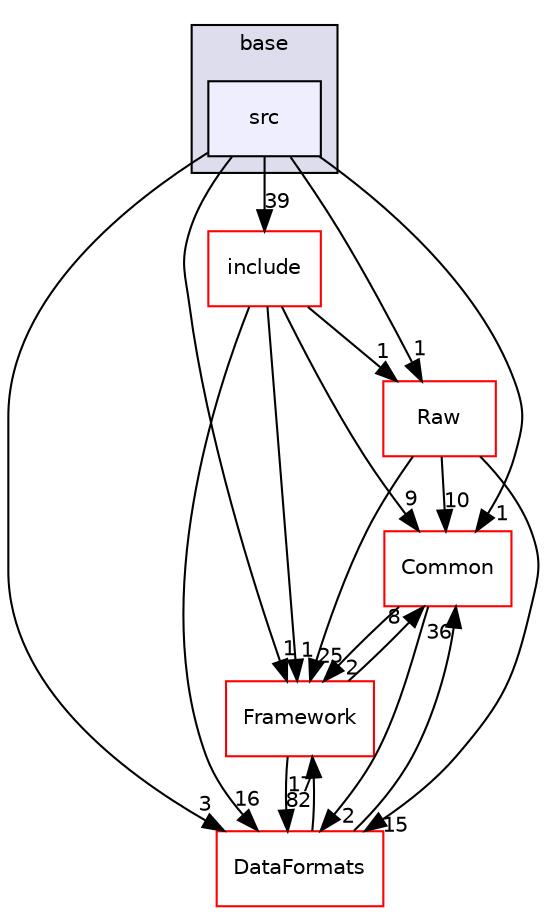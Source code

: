 digraph "/home/travis/build/AliceO2Group/AliceO2/Detectors/TPC/base/src" {
  bgcolor=transparent;
  compound=true
  node [ fontsize="10", fontname="Helvetica"];
  edge [ labelfontsize="10", labelfontname="Helvetica"];
  subgraph clusterdir_677b030cc750909e4cd27413873678d8 {
    graph [ bgcolor="#ddddee", pencolor="black", label="base" fontname="Helvetica", fontsize="10", URL="dir_677b030cc750909e4cd27413873678d8.html"]
  dir_e043ce4ff46f8ac51f0381d61fc98f07 [shape=box, label="src", style="filled", fillcolor="#eeeeff", pencolor="black", URL="dir_e043ce4ff46f8ac51f0381d61fc98f07.html"];
  }
  dir_4ab6b4cc6a7edbff49100e9123df213f [shape=box label="Common" color="red" URL="dir_4ab6b4cc6a7edbff49100e9123df213f.html"];
  dir_8878d5c3559bc3ebfb711a18a96e91b8 [shape=box label="include" color="red" URL="dir_8878d5c3559bc3ebfb711a18a96e91b8.html"];
  dir_bcbb2cf9a3d3d83e5515c82071a07177 [shape=box label="Framework" color="red" URL="dir_bcbb2cf9a3d3d83e5515c82071a07177.html"];
  dir_26637d1bd82229bc9ed97f7e706be743 [shape=box label="Raw" color="red" URL="dir_26637d1bd82229bc9ed97f7e706be743.html"];
  dir_2171f7ec022c5423887b07c69b2f5b48 [shape=box label="DataFormats" color="red" URL="dir_2171f7ec022c5423887b07c69b2f5b48.html"];
  dir_8878d5c3559bc3ebfb711a18a96e91b8->dir_4ab6b4cc6a7edbff49100e9123df213f [headlabel="9", labeldistance=1.5 headhref="dir_000055_000031.html"];
  dir_8878d5c3559bc3ebfb711a18a96e91b8->dir_bcbb2cf9a3d3d83e5515c82071a07177 [headlabel="1", labeldistance=1.5 headhref="dir_000055_000015.html"];
  dir_8878d5c3559bc3ebfb711a18a96e91b8->dir_26637d1bd82229bc9ed97f7e706be743 [headlabel="1", labeldistance=1.5 headhref="dir_000055_000606.html"];
  dir_8878d5c3559bc3ebfb711a18a96e91b8->dir_2171f7ec022c5423887b07c69b2f5b48 [headlabel="16", labeldistance=1.5 headhref="dir_000055_000080.html"];
  dir_4ab6b4cc6a7edbff49100e9123df213f->dir_bcbb2cf9a3d3d83e5515c82071a07177 [headlabel="2", labeldistance=1.5 headhref="dir_000031_000015.html"];
  dir_4ab6b4cc6a7edbff49100e9123df213f->dir_2171f7ec022c5423887b07c69b2f5b48 [headlabel="2", labeldistance=1.5 headhref="dir_000031_000080.html"];
  dir_e043ce4ff46f8ac51f0381d61fc98f07->dir_4ab6b4cc6a7edbff49100e9123df213f [headlabel="1", labeldistance=1.5 headhref="dir_000431_000031.html"];
  dir_e043ce4ff46f8ac51f0381d61fc98f07->dir_8878d5c3559bc3ebfb711a18a96e91b8 [headlabel="39", labeldistance=1.5 headhref="dir_000431_000055.html"];
  dir_e043ce4ff46f8ac51f0381d61fc98f07->dir_bcbb2cf9a3d3d83e5515c82071a07177 [headlabel="1", labeldistance=1.5 headhref="dir_000431_000015.html"];
  dir_e043ce4ff46f8ac51f0381d61fc98f07->dir_26637d1bd82229bc9ed97f7e706be743 [headlabel="1", labeldistance=1.5 headhref="dir_000431_000606.html"];
  dir_e043ce4ff46f8ac51f0381d61fc98f07->dir_2171f7ec022c5423887b07c69b2f5b48 [headlabel="3", labeldistance=1.5 headhref="dir_000431_000080.html"];
  dir_bcbb2cf9a3d3d83e5515c82071a07177->dir_4ab6b4cc6a7edbff49100e9123df213f [headlabel="8", labeldistance=1.5 headhref="dir_000015_000031.html"];
  dir_bcbb2cf9a3d3d83e5515c82071a07177->dir_2171f7ec022c5423887b07c69b2f5b48 [headlabel="82", labeldistance=1.5 headhref="dir_000015_000080.html"];
  dir_26637d1bd82229bc9ed97f7e706be743->dir_4ab6b4cc6a7edbff49100e9123df213f [headlabel="10", labeldistance=1.5 headhref="dir_000606_000031.html"];
  dir_26637d1bd82229bc9ed97f7e706be743->dir_bcbb2cf9a3d3d83e5515c82071a07177 [headlabel="25", labeldistance=1.5 headhref="dir_000606_000015.html"];
  dir_26637d1bd82229bc9ed97f7e706be743->dir_2171f7ec022c5423887b07c69b2f5b48 [headlabel="15", labeldistance=1.5 headhref="dir_000606_000080.html"];
  dir_2171f7ec022c5423887b07c69b2f5b48->dir_4ab6b4cc6a7edbff49100e9123df213f [headlabel="36", labeldistance=1.5 headhref="dir_000080_000031.html"];
  dir_2171f7ec022c5423887b07c69b2f5b48->dir_bcbb2cf9a3d3d83e5515c82071a07177 [headlabel="17", labeldistance=1.5 headhref="dir_000080_000015.html"];
}
